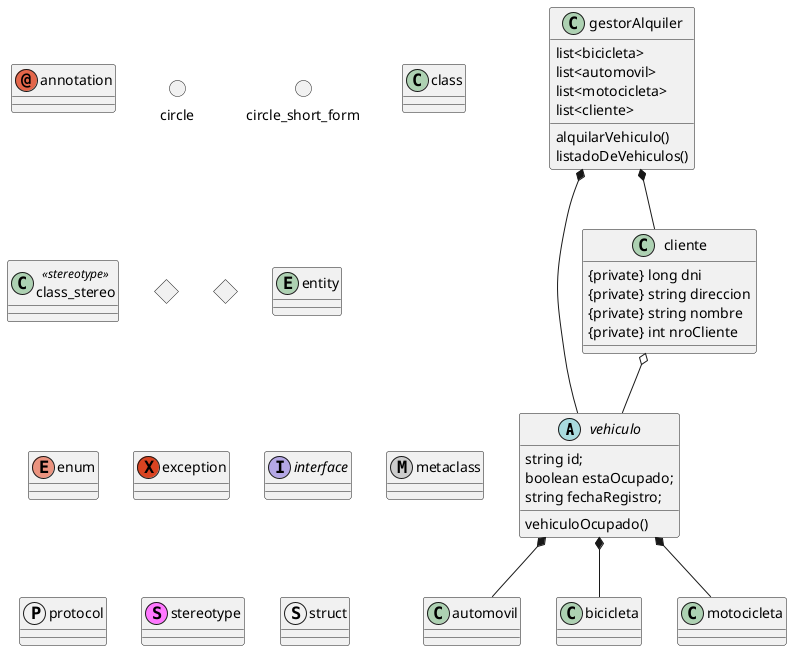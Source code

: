 @startuml
abstract        vehiculo
class           cliente
class           automovil
class           bicicleta
class           motocicleta
class           gestorAlquiler

vehiculo *-- bicicleta
vehiculo *-- automovil
vehiculo *-- motocicleta
gestorAlquiler *-- cliente
gestorAlquiler *-- vehiculo
cliente o-- vehiculo

class cliente{
     {private} long dni
     {private} string direccion
     {private} string nombre
     {private} int nroCliente
}

class gestorAlquiler{
    list<bicicleta>
    list<automovil>
    list<motocicleta>
    list<cliente>
    alquilarVehiculo()
    listadoDeVehiculos()
}

abstract vehiculo{
     string id;
     boolean estaOcupado;
     string fechaRegistro;
     vehiculoOcupado()
}

annotation      annotation
circle          circle
()              circle_short_form
class           class
class           class_stereo  <<stereotype>>
diamond         diamond
<>              diamond_short_form
entity          entity
enum            enum
exception       exception
interface       interface
metaclass       metaclass
protocol        protocol
stereotype      stereotype
struct          struct
@enduml